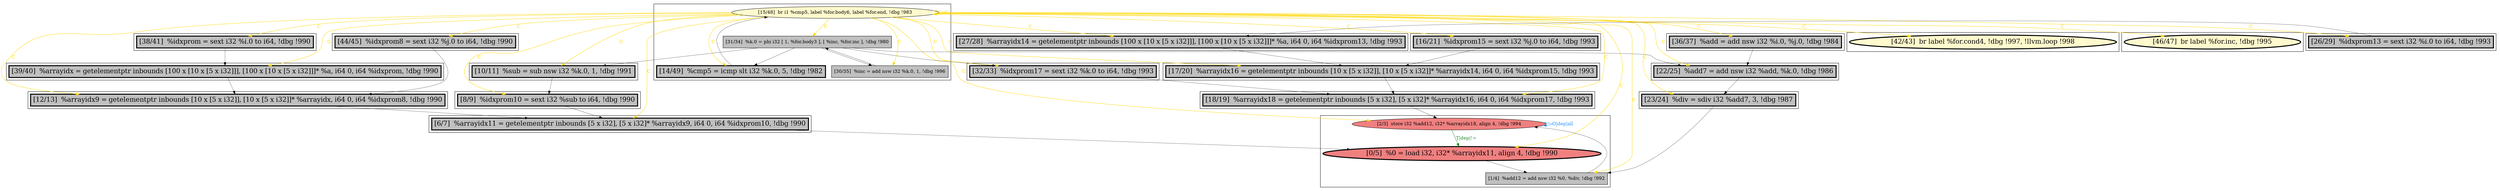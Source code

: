 
digraph G {



node333->node315 [style=solid,color=gold,label="C",penwidth=1.0,fontcolor=gold ]
node333->node333 [style=solid,color=gold,label="C",penwidth=1.0,fontcolor=gold ]
node333->node319 [style=solid,color=gold,label="C",penwidth=1.0,fontcolor=gold ]
node313->node311 [style=solid,color=forestgreen,label="T|dep|!=",penwidth=1.0,fontcolor=forestgreen ]
node334->node326 [style=solid,color=black,label="",penwidth=0.5,fontcolor=black ]
node314->node311 [style=solid,color=black,label="",penwidth=0.5,fontcolor=black ]
node317->node320 [style=solid,color=black,label="",penwidth=0.5,fontcolor=black ]
node328->node318 [style=solid,color=black,label="",penwidth=0.5,fontcolor=black ]
node333->node316 [style=solid,color=gold,label="C",penwidth=1.0,fontcolor=gold ]
node313->node313 [style=solid,color=dodgerblue,label="O|dep|all",penwidth=1.0,fontcolor=dodgerblue ]
node334->node331 [style=solid,color=black,label="",penwidth=0.5,fontcolor=black ]
node312->node313 [style=solid,color=black,label="",penwidth=0.5,fontcolor=black ]
node333->node320 [style=solid,color=gold,label="C",penwidth=1.0,fontcolor=gold ]
node318->node312 [style=solid,color=black,label="",penwidth=0.5,fontcolor=black ]
node333->node321 [style=solid,color=gold,label="C",penwidth=1.0,fontcolor=gold ]
node333->node311 [style=solid,color=gold,label="C",penwidth=1.0,fontcolor=gold ]
node327->node323 [style=solid,color=black,label="",penwidth=0.5,fontcolor=black ]
node333->node327 [style=solid,color=gold,label="C",penwidth=1.0,fontcolor=gold ]
node334->node328 [style=solid,color=black,label="",penwidth=0.5,fontcolor=black ]
node333->node314 [style=solid,color=gold,label="C",penwidth=1.0,fontcolor=gold ]
node333->node312 [style=solid,color=gold,label="C",penwidth=1.0,fontcolor=gold ]
node330->node324 [style=solid,color=black,label="",penwidth=0.5,fontcolor=black ]
node325->node328 [style=solid,color=black,label="",penwidth=0.5,fontcolor=black ]
node316->node315 [style=solid,color=black,label="",penwidth=0.5,fontcolor=black ]
node333->node331 [style=solid,color=gold,label="C",penwidth=1.0,fontcolor=gold ]
node333->node313 [style=solid,color=gold,label="C",penwidth=1.0,fontcolor=gold ]
node333->node325 [style=solid,color=gold,label="C",penwidth=1.0,fontcolor=gold ]
node333->node335 [style=solid,color=gold,label="C",penwidth=1.0,fontcolor=gold ]
node323->node330 [style=solid,color=black,label="",penwidth=0.5,fontcolor=black ]
node329->node330 [style=solid,color=black,label="",penwidth=0.5,fontcolor=black ]
node333->node324 [style=solid,color=gold,label="C",penwidth=1.0,fontcolor=gold ]
node332->node333 [style=solid,color=black,label="",penwidth=0.5,fontcolor=black ]
node331->node334 [style=solid,color=black,label="",penwidth=0.5,fontcolor=black ]
node333->node323 [style=solid,color=gold,label="C",penwidth=1.0,fontcolor=gold ]
node334->node316 [style=solid,color=black,label="",penwidth=0.5,fontcolor=black ]
node333->node326 [style=solid,color=gold,label="C",penwidth=1.0,fontcolor=gold ]
node311->node312 [style=solid,color=black,label="",penwidth=0.5,fontcolor=black ]
node333->node332 [style=solid,color=gold,label="C",penwidth=1.0,fontcolor=gold ]
node333->node322 [style=solid,color=gold,label="C",penwidth=1.0,fontcolor=gold ]
node326->node324 [style=solid,color=black,label="",penwidth=0.5,fontcolor=black ]
node333->node334 [style=solid,color=gold,label="C",penwidth=1.0,fontcolor=gold ]
node320->node335 [style=solid,color=black,label="",penwidth=0.5,fontcolor=black ]
node333->node329 [style=solid,color=gold,label="C",penwidth=1.0,fontcolor=gold ]
node333->node317 [style=solid,color=gold,label="C",penwidth=1.0,fontcolor=gold ]
node333->node330 [style=solid,color=gold,label="C",penwidth=1.0,fontcolor=gold ]
node334->node332 [style=solid,color=black,label="",penwidth=0.5,fontcolor=black ]
node315->node314 [style=solid,color=black,label="",penwidth=0.5,fontcolor=black ]
node322->node335 [style=solid,color=black,label="",penwidth=0.5,fontcolor=black ]
node324->node313 [style=solid,color=black,label="",penwidth=0.5,fontcolor=black ]
node333->node328 [style=solid,color=gold,label="C",penwidth=1.0,fontcolor=gold ]
node335->node314 [style=solid,color=black,label="",penwidth=0.5,fontcolor=black ]
node333->node318 [style=solid,color=gold,label="C",penwidth=1.0,fontcolor=gold ]


subgraph cluster18 {


node334 [fillcolor=grey,label="[31/34]  %k.0 = phi i32 [ 1, %for.body3 ], [ %inc, %for.inc ], !dbg !980",shape=rectangle,style=filled ]
node331 [fillcolor=grey,label="[30/35]  %inc = add nsw i32 %k.0, 1, !dbg !996",shape=rectangle,style=filled ]
node333 [fillcolor=lemonchiffon,label="[15/48]  br i1 %cmp5, label %for.body6, label %for.end, !dbg !983",shape=ellipse,style=filled ]
node332 [penwidth=3.0,fontsize=20,fillcolor=grey,label="[14/49]  %cmp5 = icmp slt i32 %k.0, 5, !dbg !982",shape=rectangle,style=filled ]



}

subgraph cluster16 {


node329 [penwidth=3.0,fontsize=20,fillcolor=grey,label="[16/21]  %idxprom15 = sext i32 %j.0 to i64, !dbg !993",shape=rectangle,style=filled ]



}

subgraph cluster17 {


node330 [penwidth=3.0,fontsize=20,fillcolor=grey,label="[17/20]  %arrayidx16 = getelementptr inbounds [10 x [5 x i32]], [10 x [5 x i32]]* %arrayidx14, i64 0, i64 %idxprom15, !dbg !993",shape=rectangle,style=filled ]



}

subgraph cluster4 {


node317 [penwidth=3.0,fontsize=20,fillcolor=grey,label="[38/41]  %idxprom = sext i32 %i.0 to i64, !dbg !990",shape=rectangle,style=filled ]



}

subgraph cluster3 {


node316 [penwidth=3.0,fontsize=20,fillcolor=grey,label="[10/11]  %sub = sub nsw i32 %k.0, 1, !dbg !991",shape=rectangle,style=filled ]



}

subgraph cluster2 {


node315 [penwidth=3.0,fontsize=20,fillcolor=grey,label="[8/9]  %idxprom10 = sext i32 %sub to i64, !dbg !990",shape=rectangle,style=filled ]



}

subgraph cluster1 {


node314 [penwidth=3.0,fontsize=20,fillcolor=grey,label="[6/7]  %arrayidx11 = getelementptr inbounds [5 x i32], [5 x i32]* %arrayidx9, i64 0, i64 %idxprom10, !dbg !990",shape=rectangle,style=filled ]



}

subgraph cluster12 {


node325 [penwidth=3.0,fontsize=20,fillcolor=grey,label="[36/37]  %add = add nsw i32 %i.0, %j.0, !dbg !984",shape=rectangle,style=filled ]



}

subgraph cluster5 {


node318 [penwidth=3.0,fontsize=20,fillcolor=grey,label="[23/24]  %div = sdiv i32 %add7, 3, !dbg !987",shape=rectangle,style=filled ]



}

subgraph cluster0 {


node313 [fillcolor=lightcoral,label="[2/3]  store i32 %add12, i32* %arrayidx18, align 4, !dbg !994",shape=ellipse,style=filled ]
node311 [penwidth=3.0,fontsize=20,fillcolor=lightcoral,label="[0/5]  %0 = load i32, i32* %arrayidx11, align 4, !dbg !990",shape=ellipse,style=filled ]
node312 [fillcolor=grey,label="[1/4]  %add12 = add nsw i32 %0, %div, !dbg !992",shape=rectangle,style=filled ]



}

subgraph cluster6 {


node319 [penwidth=3.0,fontsize=20,fillcolor=lemonchiffon,label="[42/43]  br label %for.cond4, !dbg !997, !llvm.loop !998",shape=ellipse,style=filled ]



}

subgraph cluster14 {


node327 [penwidth=3.0,fontsize=20,fillcolor=grey,label="[26/29]  %idxprom13 = sext i32 %i.0 to i64, !dbg !993",shape=rectangle,style=filled ]



}

subgraph cluster7 {


node320 [penwidth=3.0,fontsize=20,fillcolor=grey,label="[39/40]  %arrayidx = getelementptr inbounds [100 x [10 x [5 x i32]]], [100 x [10 x [5 x i32]]]* %a, i64 0, i64 %idxprom, !dbg !990",shape=rectangle,style=filled ]



}

subgraph cluster8 {


node321 [penwidth=3.0,fontsize=20,fillcolor=lemonchiffon,label="[46/47]  br label %for.inc, !dbg !995",shape=ellipse,style=filled ]



}

subgraph cluster9 {


node322 [penwidth=3.0,fontsize=20,fillcolor=grey,label="[44/45]  %idxprom8 = sext i32 %j.0 to i64, !dbg !990",shape=rectangle,style=filled ]



}

subgraph cluster19 {


node335 [penwidth=3.0,fontsize=20,fillcolor=grey,label="[12/13]  %arrayidx9 = getelementptr inbounds [10 x [5 x i32]], [10 x [5 x i32]]* %arrayidx, i64 0, i64 %idxprom8, !dbg !990",shape=rectangle,style=filled ]



}

subgraph cluster10 {


node323 [penwidth=3.0,fontsize=20,fillcolor=grey,label="[27/28]  %arrayidx14 = getelementptr inbounds [100 x [10 x [5 x i32]]], [100 x [10 x [5 x i32]]]* %a, i64 0, i64 %idxprom13, !dbg !993",shape=rectangle,style=filled ]



}

subgraph cluster11 {


node324 [penwidth=3.0,fontsize=20,fillcolor=grey,label="[18/19]  %arrayidx18 = getelementptr inbounds [5 x i32], [5 x i32]* %arrayidx16, i64 0, i64 %idxprom17, !dbg !993",shape=rectangle,style=filled ]



}

subgraph cluster13 {


node326 [penwidth=3.0,fontsize=20,fillcolor=grey,label="[32/33]  %idxprom17 = sext i32 %k.0 to i64, !dbg !993",shape=rectangle,style=filled ]



}

subgraph cluster15 {


node328 [penwidth=3.0,fontsize=20,fillcolor=grey,label="[22/25]  %add7 = add nsw i32 %add, %k.0, !dbg !986",shape=rectangle,style=filled ]



}

}
